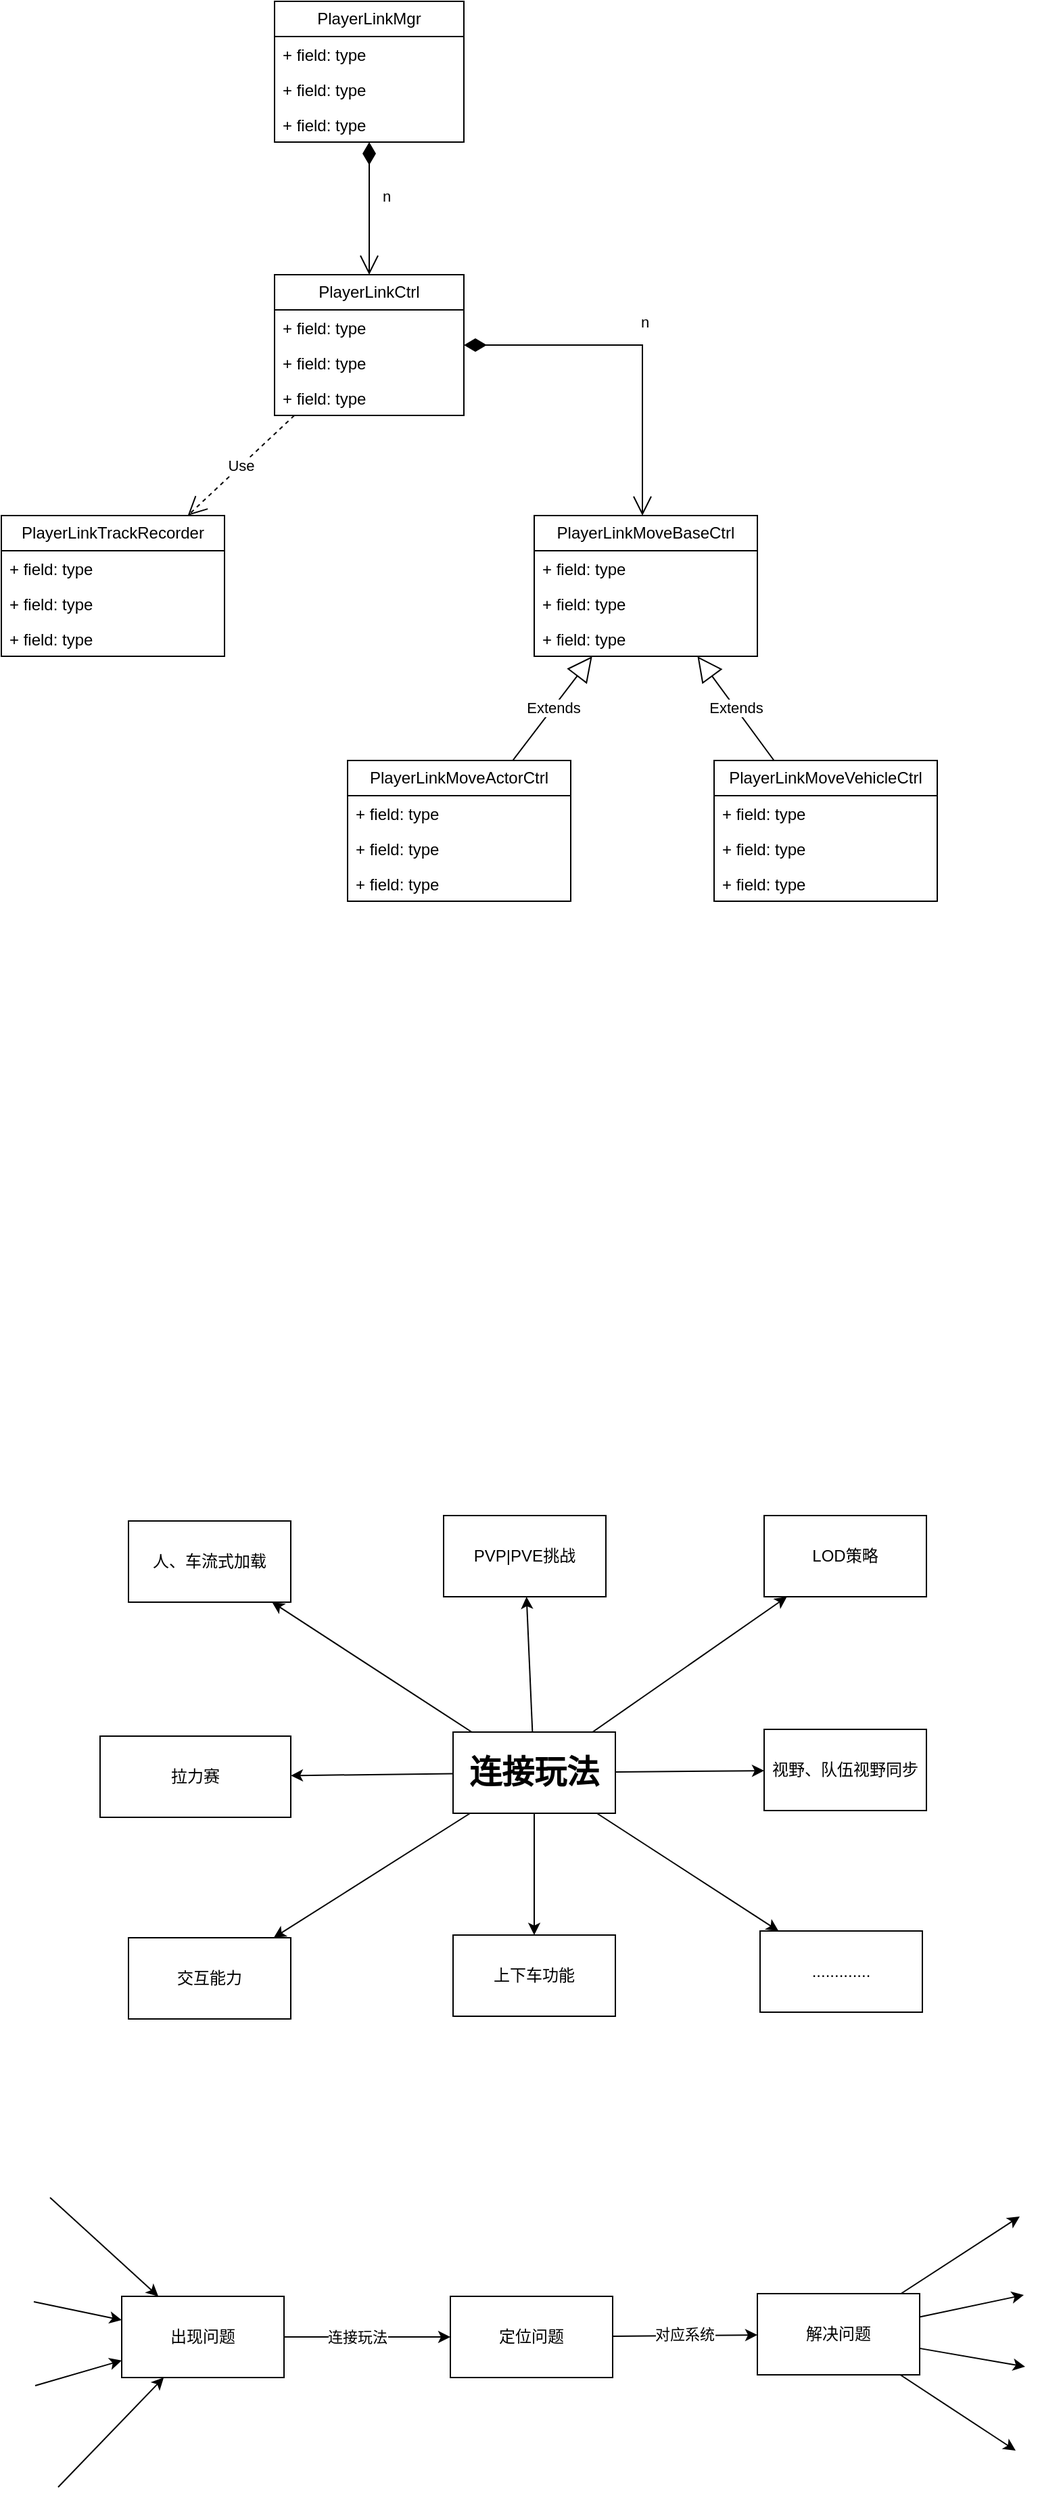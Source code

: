 <mxfile version="22.1.17" type="github">
  <diagram id="C5RBs43oDa-KdzZeNtuy" name="Page-1">
    <mxGraphModel dx="2306" dy="1111" grid="0" gridSize="10" guides="1" tooltips="1" connect="1" arrows="1" fold="1" page="1" pageScale="1" pageWidth="827" pageHeight="1169" math="0" shadow="0">
      <root>
        <mxCell id="WIyWlLk6GJQsqaUBKTNV-0" />
        <mxCell id="WIyWlLk6GJQsqaUBKTNV-1" parent="WIyWlLk6GJQsqaUBKTNV-0" />
        <mxCell id="48Jbe8UDK7VS2z0ZidmN-0" value="PlayerLinkMgr" style="swimlane;fontStyle=0;childLayout=stackLayout;horizontal=1;startSize=26;fillColor=none;horizontalStack=0;resizeParent=1;resizeParentMax=0;resizeLast=0;collapsible=1;marginBottom=0;whiteSpace=wrap;html=1;" parent="WIyWlLk6GJQsqaUBKTNV-1" vertex="1">
          <mxGeometry x="212" y="232" width="140" height="104" as="geometry" />
        </mxCell>
        <mxCell id="48Jbe8UDK7VS2z0ZidmN-1" value="+ field: type" style="text;strokeColor=none;fillColor=none;align=left;verticalAlign=top;spacingLeft=4;spacingRight=4;overflow=hidden;rotatable=0;points=[[0,0.5],[1,0.5]];portConstraint=eastwest;whiteSpace=wrap;html=1;" parent="48Jbe8UDK7VS2z0ZidmN-0" vertex="1">
          <mxGeometry y="26" width="140" height="26" as="geometry" />
        </mxCell>
        <mxCell id="48Jbe8UDK7VS2z0ZidmN-2" value="+ field: type" style="text;strokeColor=none;fillColor=none;align=left;verticalAlign=top;spacingLeft=4;spacingRight=4;overflow=hidden;rotatable=0;points=[[0,0.5],[1,0.5]];portConstraint=eastwest;whiteSpace=wrap;html=1;" parent="48Jbe8UDK7VS2z0ZidmN-0" vertex="1">
          <mxGeometry y="52" width="140" height="26" as="geometry" />
        </mxCell>
        <mxCell id="48Jbe8UDK7VS2z0ZidmN-3" value="+ field: type" style="text;strokeColor=none;fillColor=none;align=left;verticalAlign=top;spacingLeft=4;spacingRight=4;overflow=hidden;rotatable=0;points=[[0,0.5],[1,0.5]];portConstraint=eastwest;whiteSpace=wrap;html=1;" parent="48Jbe8UDK7VS2z0ZidmN-0" vertex="1">
          <mxGeometry y="78" width="140" height="26" as="geometry" />
        </mxCell>
        <mxCell id="48Jbe8UDK7VS2z0ZidmN-5" value="PlayerLinkCtrl" style="swimlane;fontStyle=0;childLayout=stackLayout;horizontal=1;startSize=26;fillColor=none;horizontalStack=0;resizeParent=1;resizeParentMax=0;resizeLast=0;collapsible=1;marginBottom=0;whiteSpace=wrap;html=1;" parent="WIyWlLk6GJQsqaUBKTNV-1" vertex="1">
          <mxGeometry x="212" y="434" width="140" height="104" as="geometry" />
        </mxCell>
        <mxCell id="48Jbe8UDK7VS2z0ZidmN-6" value="+ field: type" style="text;strokeColor=none;fillColor=none;align=left;verticalAlign=top;spacingLeft=4;spacingRight=4;overflow=hidden;rotatable=0;points=[[0,0.5],[1,0.5]];portConstraint=eastwest;whiteSpace=wrap;html=1;" parent="48Jbe8UDK7VS2z0ZidmN-5" vertex="1">
          <mxGeometry y="26" width="140" height="26" as="geometry" />
        </mxCell>
        <mxCell id="48Jbe8UDK7VS2z0ZidmN-7" value="+ field: type" style="text;strokeColor=none;fillColor=none;align=left;verticalAlign=top;spacingLeft=4;spacingRight=4;overflow=hidden;rotatable=0;points=[[0,0.5],[1,0.5]];portConstraint=eastwest;whiteSpace=wrap;html=1;" parent="48Jbe8UDK7VS2z0ZidmN-5" vertex="1">
          <mxGeometry y="52" width="140" height="26" as="geometry" />
        </mxCell>
        <mxCell id="48Jbe8UDK7VS2z0ZidmN-8" value="+ field: type" style="text;strokeColor=none;fillColor=none;align=left;verticalAlign=top;spacingLeft=4;spacingRight=4;overflow=hidden;rotatable=0;points=[[0,0.5],[1,0.5]];portConstraint=eastwest;whiteSpace=wrap;html=1;" parent="48Jbe8UDK7VS2z0ZidmN-5" vertex="1">
          <mxGeometry y="78" width="140" height="26" as="geometry" />
        </mxCell>
        <mxCell id="48Jbe8UDK7VS2z0ZidmN-9" value="PlayerLinkTrackRecorder" style="swimlane;fontStyle=0;childLayout=stackLayout;horizontal=1;startSize=26;fillColor=none;horizontalStack=0;resizeParent=1;resizeParentMax=0;resizeLast=0;collapsible=1;marginBottom=0;whiteSpace=wrap;html=1;" parent="WIyWlLk6GJQsqaUBKTNV-1" vertex="1">
          <mxGeometry x="10" y="612" width="165" height="104" as="geometry" />
        </mxCell>
        <mxCell id="48Jbe8UDK7VS2z0ZidmN-10" value="+ field: type" style="text;strokeColor=none;fillColor=none;align=left;verticalAlign=top;spacingLeft=4;spacingRight=4;overflow=hidden;rotatable=0;points=[[0,0.5],[1,0.5]];portConstraint=eastwest;whiteSpace=wrap;html=1;" parent="48Jbe8UDK7VS2z0ZidmN-9" vertex="1">
          <mxGeometry y="26" width="165" height="26" as="geometry" />
        </mxCell>
        <mxCell id="48Jbe8UDK7VS2z0ZidmN-11" value="+ field: type" style="text;strokeColor=none;fillColor=none;align=left;verticalAlign=top;spacingLeft=4;spacingRight=4;overflow=hidden;rotatable=0;points=[[0,0.5],[1,0.5]];portConstraint=eastwest;whiteSpace=wrap;html=1;" parent="48Jbe8UDK7VS2z0ZidmN-9" vertex="1">
          <mxGeometry y="52" width="165" height="26" as="geometry" />
        </mxCell>
        <mxCell id="48Jbe8UDK7VS2z0ZidmN-12" value="+ field: type" style="text;strokeColor=none;fillColor=none;align=left;verticalAlign=top;spacingLeft=4;spacingRight=4;overflow=hidden;rotatable=0;points=[[0,0.5],[1,0.5]];portConstraint=eastwest;whiteSpace=wrap;html=1;" parent="48Jbe8UDK7VS2z0ZidmN-9" vertex="1">
          <mxGeometry y="78" width="165" height="26" as="geometry" />
        </mxCell>
        <mxCell id="48Jbe8UDK7VS2z0ZidmN-13" value="PlayerLinkMoveBaseCtrl" style="swimlane;fontStyle=0;childLayout=stackLayout;horizontal=1;startSize=26;fillColor=none;horizontalStack=0;resizeParent=1;resizeParentMax=0;resizeLast=0;collapsible=1;marginBottom=0;whiteSpace=wrap;html=1;" parent="WIyWlLk6GJQsqaUBKTNV-1" vertex="1">
          <mxGeometry x="404" y="612" width="165" height="104" as="geometry" />
        </mxCell>
        <mxCell id="48Jbe8UDK7VS2z0ZidmN-14" value="+ field: type" style="text;strokeColor=none;fillColor=none;align=left;verticalAlign=top;spacingLeft=4;spacingRight=4;overflow=hidden;rotatable=0;points=[[0,0.5],[1,0.5]];portConstraint=eastwest;whiteSpace=wrap;html=1;" parent="48Jbe8UDK7VS2z0ZidmN-13" vertex="1">
          <mxGeometry y="26" width="165" height="26" as="geometry" />
        </mxCell>
        <mxCell id="48Jbe8UDK7VS2z0ZidmN-15" value="+ field: type" style="text;strokeColor=none;fillColor=none;align=left;verticalAlign=top;spacingLeft=4;spacingRight=4;overflow=hidden;rotatable=0;points=[[0,0.5],[1,0.5]];portConstraint=eastwest;whiteSpace=wrap;html=1;" parent="48Jbe8UDK7VS2z0ZidmN-13" vertex="1">
          <mxGeometry y="52" width="165" height="26" as="geometry" />
        </mxCell>
        <mxCell id="48Jbe8UDK7VS2z0ZidmN-16" value="+ field: type" style="text;strokeColor=none;fillColor=none;align=left;verticalAlign=top;spacingLeft=4;spacingRight=4;overflow=hidden;rotatable=0;points=[[0,0.5],[1,0.5]];portConstraint=eastwest;whiteSpace=wrap;html=1;" parent="48Jbe8UDK7VS2z0ZidmN-13" vertex="1">
          <mxGeometry y="78" width="165" height="26" as="geometry" />
        </mxCell>
        <mxCell id="48Jbe8UDK7VS2z0ZidmN-17" value="PlayerLinkMoveActorCtrl" style="swimlane;fontStyle=0;childLayout=stackLayout;horizontal=1;startSize=26;fillColor=none;horizontalStack=0;resizeParent=1;resizeParentMax=0;resizeLast=0;collapsible=1;marginBottom=0;whiteSpace=wrap;html=1;" parent="WIyWlLk6GJQsqaUBKTNV-1" vertex="1">
          <mxGeometry x="266" y="793" width="165" height="104" as="geometry" />
        </mxCell>
        <mxCell id="48Jbe8UDK7VS2z0ZidmN-18" value="+ field: type" style="text;strokeColor=none;fillColor=none;align=left;verticalAlign=top;spacingLeft=4;spacingRight=4;overflow=hidden;rotatable=0;points=[[0,0.5],[1,0.5]];portConstraint=eastwest;whiteSpace=wrap;html=1;" parent="48Jbe8UDK7VS2z0ZidmN-17" vertex="1">
          <mxGeometry y="26" width="165" height="26" as="geometry" />
        </mxCell>
        <mxCell id="48Jbe8UDK7VS2z0ZidmN-19" value="+ field: type" style="text;strokeColor=none;fillColor=none;align=left;verticalAlign=top;spacingLeft=4;spacingRight=4;overflow=hidden;rotatable=0;points=[[0,0.5],[1,0.5]];portConstraint=eastwest;whiteSpace=wrap;html=1;" parent="48Jbe8UDK7VS2z0ZidmN-17" vertex="1">
          <mxGeometry y="52" width="165" height="26" as="geometry" />
        </mxCell>
        <mxCell id="48Jbe8UDK7VS2z0ZidmN-20" value="+ field: type" style="text;strokeColor=none;fillColor=none;align=left;verticalAlign=top;spacingLeft=4;spacingRight=4;overflow=hidden;rotatable=0;points=[[0,0.5],[1,0.5]];portConstraint=eastwest;whiteSpace=wrap;html=1;" parent="48Jbe8UDK7VS2z0ZidmN-17" vertex="1">
          <mxGeometry y="78" width="165" height="26" as="geometry" />
        </mxCell>
        <mxCell id="48Jbe8UDK7VS2z0ZidmN-21" value="PlayerLinkMoveVehicleCtrl" style="swimlane;fontStyle=0;childLayout=stackLayout;horizontal=1;startSize=26;fillColor=none;horizontalStack=0;resizeParent=1;resizeParentMax=0;resizeLast=0;collapsible=1;marginBottom=0;whiteSpace=wrap;html=1;" parent="WIyWlLk6GJQsqaUBKTNV-1" vertex="1">
          <mxGeometry x="537" y="793" width="165" height="104" as="geometry" />
        </mxCell>
        <mxCell id="48Jbe8UDK7VS2z0ZidmN-22" value="+ field: type" style="text;strokeColor=none;fillColor=none;align=left;verticalAlign=top;spacingLeft=4;spacingRight=4;overflow=hidden;rotatable=0;points=[[0,0.5],[1,0.5]];portConstraint=eastwest;whiteSpace=wrap;html=1;" parent="48Jbe8UDK7VS2z0ZidmN-21" vertex="1">
          <mxGeometry y="26" width="165" height="26" as="geometry" />
        </mxCell>
        <mxCell id="48Jbe8UDK7VS2z0ZidmN-23" value="+ field: type" style="text;strokeColor=none;fillColor=none;align=left;verticalAlign=top;spacingLeft=4;spacingRight=4;overflow=hidden;rotatable=0;points=[[0,0.5],[1,0.5]];portConstraint=eastwest;whiteSpace=wrap;html=1;" parent="48Jbe8UDK7VS2z0ZidmN-21" vertex="1">
          <mxGeometry y="52" width="165" height="26" as="geometry" />
        </mxCell>
        <mxCell id="48Jbe8UDK7VS2z0ZidmN-24" value="+ field: type" style="text;strokeColor=none;fillColor=none;align=left;verticalAlign=top;spacingLeft=4;spacingRight=4;overflow=hidden;rotatable=0;points=[[0,0.5],[1,0.5]];portConstraint=eastwest;whiteSpace=wrap;html=1;" parent="48Jbe8UDK7VS2z0ZidmN-21" vertex="1">
          <mxGeometry y="78" width="165" height="26" as="geometry" />
        </mxCell>
        <mxCell id="48Jbe8UDK7VS2z0ZidmN-29" value="n" style="endArrow=open;html=1;endSize=12;startArrow=diamondThin;startSize=14;startFill=1;edgeStyle=orthogonalEdgeStyle;align=left;verticalAlign=bottom;rounded=0;" parent="WIyWlLk6GJQsqaUBKTNV-1" source="48Jbe8UDK7VS2z0ZidmN-0" target="48Jbe8UDK7VS2z0ZidmN-5" edge="1">
          <mxGeometry y="8" relative="1" as="geometry">
            <mxPoint x="195" y="421" as="sourcePoint" />
            <mxPoint x="355" y="421" as="targetPoint" />
            <mxPoint as="offset" />
          </mxGeometry>
        </mxCell>
        <mxCell id="48Jbe8UDK7VS2z0ZidmN-30" value="Use" style="endArrow=open;endSize=12;dashed=1;html=1;rounded=0;" parent="WIyWlLk6GJQsqaUBKTNV-1" source="48Jbe8UDK7VS2z0ZidmN-5" target="48Jbe8UDK7VS2z0ZidmN-9" edge="1">
          <mxGeometry x="-0.001" width="160" relative="1" as="geometry">
            <mxPoint x="195" y="421" as="sourcePoint" />
            <mxPoint x="355" y="421" as="targetPoint" />
            <mxPoint as="offset" />
          </mxGeometry>
        </mxCell>
        <mxCell id="48Jbe8UDK7VS2z0ZidmN-32" value="n" style="endArrow=open;html=1;endSize=12;startArrow=diamondThin;startSize=14;startFill=1;edgeStyle=orthogonalEdgeStyle;align=left;verticalAlign=bottom;rounded=0;" parent="WIyWlLk6GJQsqaUBKTNV-1" source="48Jbe8UDK7VS2z0ZidmN-5" target="48Jbe8UDK7VS2z0ZidmN-13" edge="1">
          <mxGeometry y="8" relative="1" as="geometry">
            <mxPoint x="292" y="346" as="sourcePoint" />
            <mxPoint x="292" y="444" as="targetPoint" />
            <mxPoint as="offset" />
            <Array as="points">
              <mxPoint x="484" y="486" />
            </Array>
          </mxGeometry>
        </mxCell>
        <mxCell id="48Jbe8UDK7VS2z0ZidmN-33" value="Extends" style="endArrow=block;endSize=16;endFill=0;html=1;rounded=0;" parent="WIyWlLk6GJQsqaUBKTNV-1" source="48Jbe8UDK7VS2z0ZidmN-17" target="48Jbe8UDK7VS2z0ZidmN-13" edge="1">
          <mxGeometry width="160" relative="1" as="geometry">
            <mxPoint x="195" y="421" as="sourcePoint" />
            <mxPoint x="355" y="421" as="targetPoint" />
          </mxGeometry>
        </mxCell>
        <mxCell id="48Jbe8UDK7VS2z0ZidmN-34" value="Extends" style="endArrow=block;endSize=16;endFill=0;html=1;rounded=0;" parent="WIyWlLk6GJQsqaUBKTNV-1" source="48Jbe8UDK7VS2z0ZidmN-21" target="48Jbe8UDK7VS2z0ZidmN-13" edge="1">
          <mxGeometry width="160" relative="1" as="geometry">
            <mxPoint x="398" y="803" as="sourcePoint" />
            <mxPoint x="457" y="726" as="targetPoint" />
          </mxGeometry>
        </mxCell>
        <mxCell id="U_AcaTxpf4MJyOGbTmsX-0" value="&lt;font style=&quot;font-size: 24px;&quot;&gt;&lt;b&gt;连接玩法&lt;/b&gt;&lt;/font&gt;" style="rounded=0;whiteSpace=wrap;html=1;" vertex="1" parent="WIyWlLk6GJQsqaUBKTNV-1">
          <mxGeometry x="344" y="1511" width="120" height="60" as="geometry" />
        </mxCell>
        <mxCell id="U_AcaTxpf4MJyOGbTmsX-1" value="人、车流式加载" style="rounded=0;whiteSpace=wrap;html=1;" vertex="1" parent="WIyWlLk6GJQsqaUBKTNV-1">
          <mxGeometry x="104" y="1355" width="120" height="60" as="geometry" />
        </mxCell>
        <mxCell id="U_AcaTxpf4MJyOGbTmsX-2" value="PVP|PVE挑战" style="rounded=0;whiteSpace=wrap;html=1;" vertex="1" parent="WIyWlLk6GJQsqaUBKTNV-1">
          <mxGeometry x="337" y="1351" width="120" height="60" as="geometry" />
        </mxCell>
        <mxCell id="U_AcaTxpf4MJyOGbTmsX-3" value="LOD策略" style="rounded=0;whiteSpace=wrap;html=1;" vertex="1" parent="WIyWlLk6GJQsqaUBKTNV-1">
          <mxGeometry x="574" y="1351" width="120" height="60" as="geometry" />
        </mxCell>
        <mxCell id="U_AcaTxpf4MJyOGbTmsX-4" value="视野、队伍视野同步" style="rounded=0;whiteSpace=wrap;html=1;" vertex="1" parent="WIyWlLk6GJQsqaUBKTNV-1">
          <mxGeometry x="574" y="1509" width="120" height="60" as="geometry" />
        </mxCell>
        <mxCell id="U_AcaTxpf4MJyOGbTmsX-5" value="............." style="rounded=0;whiteSpace=wrap;html=1;" vertex="1" parent="WIyWlLk6GJQsqaUBKTNV-1">
          <mxGeometry x="571" y="1658" width="120" height="60" as="geometry" />
        </mxCell>
        <mxCell id="U_AcaTxpf4MJyOGbTmsX-6" value="上下车功能" style="rounded=0;whiteSpace=wrap;html=1;" vertex="1" parent="WIyWlLk6GJQsqaUBKTNV-1">
          <mxGeometry x="344" y="1661" width="120" height="60" as="geometry" />
        </mxCell>
        <mxCell id="U_AcaTxpf4MJyOGbTmsX-7" value="交互能力" style="rounded=0;whiteSpace=wrap;html=1;" vertex="1" parent="WIyWlLk6GJQsqaUBKTNV-1">
          <mxGeometry x="104" y="1663" width="120" height="60" as="geometry" />
        </mxCell>
        <mxCell id="U_AcaTxpf4MJyOGbTmsX-8" value="拉力赛" style="rounded=0;whiteSpace=wrap;html=1;" vertex="1" parent="WIyWlLk6GJQsqaUBKTNV-1">
          <mxGeometry x="83" y="1514" width="141" height="60" as="geometry" />
        </mxCell>
        <mxCell id="U_AcaTxpf4MJyOGbTmsX-10" value="" style="endArrow=classic;html=1;rounded=0;" edge="1" parent="WIyWlLk6GJQsqaUBKTNV-1" source="U_AcaTxpf4MJyOGbTmsX-0" target="U_AcaTxpf4MJyOGbTmsX-1">
          <mxGeometry width="50" height="50" relative="1" as="geometry">
            <mxPoint x="474" y="1468" as="sourcePoint" />
            <mxPoint x="524" y="1418" as="targetPoint" />
          </mxGeometry>
        </mxCell>
        <mxCell id="U_AcaTxpf4MJyOGbTmsX-13" value="" style="endArrow=classic;html=1;rounded=0;" edge="1" parent="WIyWlLk6GJQsqaUBKTNV-1" source="U_AcaTxpf4MJyOGbTmsX-0" target="U_AcaTxpf4MJyOGbTmsX-2">
          <mxGeometry width="50" height="50" relative="1" as="geometry">
            <mxPoint x="368" y="1521" as="sourcePoint" />
            <mxPoint x="220" y="1425" as="targetPoint" />
          </mxGeometry>
        </mxCell>
        <mxCell id="U_AcaTxpf4MJyOGbTmsX-14" value="" style="endArrow=classic;html=1;rounded=0;" edge="1" parent="WIyWlLk6GJQsqaUBKTNV-1" source="U_AcaTxpf4MJyOGbTmsX-0" target="U_AcaTxpf4MJyOGbTmsX-3">
          <mxGeometry width="50" height="50" relative="1" as="geometry">
            <mxPoint x="413" y="1521" as="sourcePoint" />
            <mxPoint x="408" y="1421" as="targetPoint" />
          </mxGeometry>
        </mxCell>
        <mxCell id="U_AcaTxpf4MJyOGbTmsX-15" value="" style="endArrow=classic;html=1;rounded=0;" edge="1" parent="WIyWlLk6GJQsqaUBKTNV-1" source="U_AcaTxpf4MJyOGbTmsX-0" target="U_AcaTxpf4MJyOGbTmsX-4">
          <mxGeometry width="50" height="50" relative="1" as="geometry">
            <mxPoint x="423" y="1531" as="sourcePoint" />
            <mxPoint x="418" y="1431" as="targetPoint" />
          </mxGeometry>
        </mxCell>
        <mxCell id="U_AcaTxpf4MJyOGbTmsX-16" value="" style="endArrow=classic;html=1;rounded=0;" edge="1" parent="WIyWlLk6GJQsqaUBKTNV-1" source="U_AcaTxpf4MJyOGbTmsX-0" target="U_AcaTxpf4MJyOGbTmsX-5">
          <mxGeometry width="50" height="50" relative="1" as="geometry">
            <mxPoint x="433" y="1541" as="sourcePoint" />
            <mxPoint x="428" y="1441" as="targetPoint" />
          </mxGeometry>
        </mxCell>
        <mxCell id="U_AcaTxpf4MJyOGbTmsX-17" value="" style="endArrow=classic;html=1;rounded=0;" edge="1" parent="WIyWlLk6GJQsqaUBKTNV-1" source="U_AcaTxpf4MJyOGbTmsX-0" target="U_AcaTxpf4MJyOGbTmsX-6">
          <mxGeometry width="50" height="50" relative="1" as="geometry">
            <mxPoint x="443" y="1551" as="sourcePoint" />
            <mxPoint x="438" y="1451" as="targetPoint" />
          </mxGeometry>
        </mxCell>
        <mxCell id="U_AcaTxpf4MJyOGbTmsX-18" value="" style="endArrow=classic;html=1;rounded=0;" edge="1" parent="WIyWlLk6GJQsqaUBKTNV-1" source="U_AcaTxpf4MJyOGbTmsX-0" target="U_AcaTxpf4MJyOGbTmsX-7">
          <mxGeometry width="50" height="50" relative="1" as="geometry">
            <mxPoint x="453" y="1561" as="sourcePoint" />
            <mxPoint x="448" y="1461" as="targetPoint" />
          </mxGeometry>
        </mxCell>
        <mxCell id="U_AcaTxpf4MJyOGbTmsX-19" value="" style="endArrow=classic;html=1;rounded=0;" edge="1" parent="WIyWlLk6GJQsqaUBKTNV-1" source="U_AcaTxpf4MJyOGbTmsX-0" target="U_AcaTxpf4MJyOGbTmsX-8">
          <mxGeometry width="50" height="50" relative="1" as="geometry">
            <mxPoint x="463" y="1571" as="sourcePoint" />
            <mxPoint x="458" y="1471" as="targetPoint" />
          </mxGeometry>
        </mxCell>
        <mxCell id="U_AcaTxpf4MJyOGbTmsX-22" value="出现问题" style="rounded=0;whiteSpace=wrap;html=1;" vertex="1" parent="WIyWlLk6GJQsqaUBKTNV-1">
          <mxGeometry x="99" y="1928" width="120" height="60" as="geometry" />
        </mxCell>
        <mxCell id="U_AcaTxpf4MJyOGbTmsX-23" value="定位问题" style="rounded=0;whiteSpace=wrap;html=1;" vertex="1" parent="WIyWlLk6GJQsqaUBKTNV-1">
          <mxGeometry x="342" y="1928" width="120" height="60" as="geometry" />
        </mxCell>
        <mxCell id="U_AcaTxpf4MJyOGbTmsX-24" value="解决问题" style="rounded=0;whiteSpace=wrap;html=1;" vertex="1" parent="WIyWlLk6GJQsqaUBKTNV-1">
          <mxGeometry x="569" y="1926" width="120" height="60" as="geometry" />
        </mxCell>
        <mxCell id="U_AcaTxpf4MJyOGbTmsX-25" value="" style="endArrow=classic;html=1;rounded=0;" edge="1" parent="WIyWlLk6GJQsqaUBKTNV-1" source="U_AcaTxpf4MJyOGbTmsX-22" target="U_AcaTxpf4MJyOGbTmsX-23">
          <mxGeometry width="50" height="50" relative="1" as="geometry">
            <mxPoint x="496" y="1997" as="sourcePoint" />
            <mxPoint x="546" y="1947" as="targetPoint" />
          </mxGeometry>
        </mxCell>
        <mxCell id="U_AcaTxpf4MJyOGbTmsX-31" value="连接玩法" style="edgeLabel;html=1;align=center;verticalAlign=middle;resizable=0;points=[];" vertex="1" connectable="0" parent="U_AcaTxpf4MJyOGbTmsX-25">
          <mxGeometry x="-0.122" relative="1" as="geometry">
            <mxPoint as="offset" />
          </mxGeometry>
        </mxCell>
        <mxCell id="U_AcaTxpf4MJyOGbTmsX-26" value="" style="endArrow=classic;html=1;rounded=0;" edge="1" parent="WIyWlLk6GJQsqaUBKTNV-1" source="U_AcaTxpf4MJyOGbTmsX-23" target="U_AcaTxpf4MJyOGbTmsX-24">
          <mxGeometry width="50" height="50" relative="1" as="geometry">
            <mxPoint x="229" y="1968" as="sourcePoint" />
            <mxPoint x="352" y="1968" as="targetPoint" />
          </mxGeometry>
        </mxCell>
        <mxCell id="U_AcaTxpf4MJyOGbTmsX-32" value="对应系统" style="edgeLabel;html=1;align=center;verticalAlign=middle;resizable=0;points=[];" vertex="1" connectable="0" parent="U_AcaTxpf4MJyOGbTmsX-26">
          <mxGeometry x="-0.009" y="1" relative="1" as="geometry">
            <mxPoint as="offset" />
          </mxGeometry>
        </mxCell>
        <mxCell id="U_AcaTxpf4MJyOGbTmsX-27" value="" style="endArrow=classic;html=1;rounded=0;" edge="1" parent="WIyWlLk6GJQsqaUBKTNV-1" target="U_AcaTxpf4MJyOGbTmsX-22">
          <mxGeometry width="50" height="50" relative="1" as="geometry">
            <mxPoint x="46" y="1855" as="sourcePoint" />
            <mxPoint x="346" y="1861" as="targetPoint" />
          </mxGeometry>
        </mxCell>
        <mxCell id="U_AcaTxpf4MJyOGbTmsX-28" value="" style="endArrow=classic;html=1;rounded=0;" edge="1" parent="WIyWlLk6GJQsqaUBKTNV-1" target="U_AcaTxpf4MJyOGbTmsX-22">
          <mxGeometry width="50" height="50" relative="1" as="geometry">
            <mxPoint x="34" y="1932" as="sourcePoint" />
            <mxPoint x="136" y="1938" as="targetPoint" />
          </mxGeometry>
        </mxCell>
        <mxCell id="U_AcaTxpf4MJyOGbTmsX-29" value="" style="endArrow=classic;html=1;rounded=0;" edge="1" parent="WIyWlLk6GJQsqaUBKTNV-1" target="U_AcaTxpf4MJyOGbTmsX-22">
          <mxGeometry width="50" height="50" relative="1" as="geometry">
            <mxPoint x="35" y="1994" as="sourcePoint" />
            <mxPoint x="109" y="1964" as="targetPoint" />
          </mxGeometry>
        </mxCell>
        <mxCell id="U_AcaTxpf4MJyOGbTmsX-30" value="" style="endArrow=classic;html=1;rounded=0;" edge="1" parent="WIyWlLk6GJQsqaUBKTNV-1" target="U_AcaTxpf4MJyOGbTmsX-22">
          <mxGeometry width="50" height="50" relative="1" as="geometry">
            <mxPoint x="52" y="2069" as="sourcePoint" />
            <mxPoint x="109" y="1992" as="targetPoint" />
          </mxGeometry>
        </mxCell>
        <mxCell id="U_AcaTxpf4MJyOGbTmsX-34" value="" style="endArrow=classic;html=1;rounded=0;" edge="1" parent="WIyWlLk6GJQsqaUBKTNV-1" source="U_AcaTxpf4MJyOGbTmsX-24">
          <mxGeometry width="50" height="50" relative="1" as="geometry">
            <mxPoint x="691" y="1807" as="sourcePoint" />
            <mxPoint x="763" y="1869" as="targetPoint" />
          </mxGeometry>
        </mxCell>
        <mxCell id="U_AcaTxpf4MJyOGbTmsX-35" value="" style="endArrow=classic;html=1;rounded=0;" edge="1" parent="WIyWlLk6GJQsqaUBKTNV-1" source="U_AcaTxpf4MJyOGbTmsX-24">
          <mxGeometry width="50" height="50" relative="1" as="geometry">
            <mxPoint x="685" y="1936" as="sourcePoint" />
            <mxPoint x="766" y="1927" as="targetPoint" />
          </mxGeometry>
        </mxCell>
        <mxCell id="U_AcaTxpf4MJyOGbTmsX-36" value="" style="endArrow=classic;html=1;rounded=0;" edge="1" parent="WIyWlLk6GJQsqaUBKTNV-1" source="U_AcaTxpf4MJyOGbTmsX-24">
          <mxGeometry width="50" height="50" relative="1" as="geometry">
            <mxPoint x="699" y="1953" as="sourcePoint" />
            <mxPoint x="767" y="1980" as="targetPoint" />
          </mxGeometry>
        </mxCell>
        <mxCell id="U_AcaTxpf4MJyOGbTmsX-37" value="" style="endArrow=classic;html=1;rounded=0;" edge="1" parent="WIyWlLk6GJQsqaUBKTNV-1" source="U_AcaTxpf4MJyOGbTmsX-24">
          <mxGeometry width="50" height="50" relative="1" as="geometry">
            <mxPoint x="699" y="1976" as="sourcePoint" />
            <mxPoint x="760" y="2042" as="targetPoint" />
          </mxGeometry>
        </mxCell>
      </root>
    </mxGraphModel>
  </diagram>
</mxfile>
